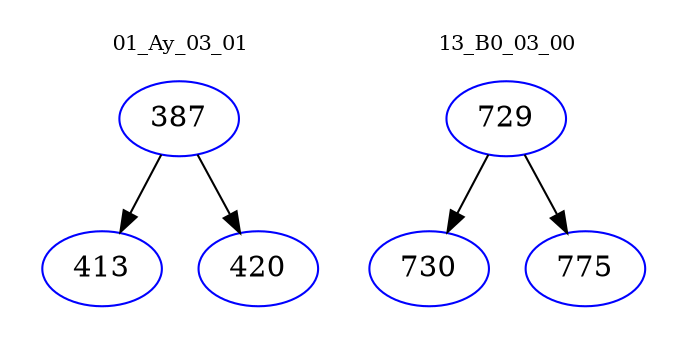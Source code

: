 digraph{
subgraph cluster_0 {
color = white
label = "01_Ay_03_01";
fontsize=10;
T0_387 [label="387", color="blue"]
T0_387 -> T0_413 [color="black"]
T0_413 [label="413", color="blue"]
T0_387 -> T0_420 [color="black"]
T0_420 [label="420", color="blue"]
}
subgraph cluster_1 {
color = white
label = "13_B0_03_00";
fontsize=10;
T1_729 [label="729", color="blue"]
T1_729 -> T1_730 [color="black"]
T1_730 [label="730", color="blue"]
T1_729 -> T1_775 [color="black"]
T1_775 [label="775", color="blue"]
}
}
